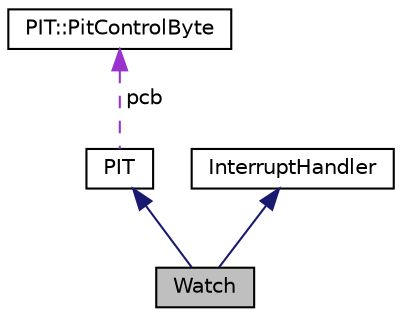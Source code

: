 digraph "Watch"
{
  bgcolor="transparent";
  edge [fontname="Helvetica",fontsize="10",labelfontname="Helvetica",labelfontsize="10"];
  node [fontname="Helvetica",fontsize="10",shape=record];
  Node1 [label="Watch",height=0.2,width=0.4,color="black", fillcolor="grey75", style="filled", fontcolor="black"];
  Node2 -> Node1 [dir="back",color="midnightblue",fontsize="10",style="solid",fontname="Helvetica"];
  Node2 [label="PIT",height=0.2,width=0.4,color="black",URL="$classPIT.html"];
  Node3 -> Node2 [dir="back",color="darkorchid3",fontsize="10",style="dashed",label=" pcb" ,fontname="Helvetica"];
  Node3 [label="PIT::PitControlByte",height=0.2,width=0.4,color="black",URL="$unionPIT_1_1PitControlByte.html"];
  Node4 -> Node1 [dir="back",color="midnightblue",fontsize="10",style="solid",fontname="Helvetica"];
  Node4 [label="InterruptHandler",height=0.2,width=0.4,color="black",URL="$classInterruptHandler.html",tooltip="Basisklasse für die Interruptbehandlung. "];
}
